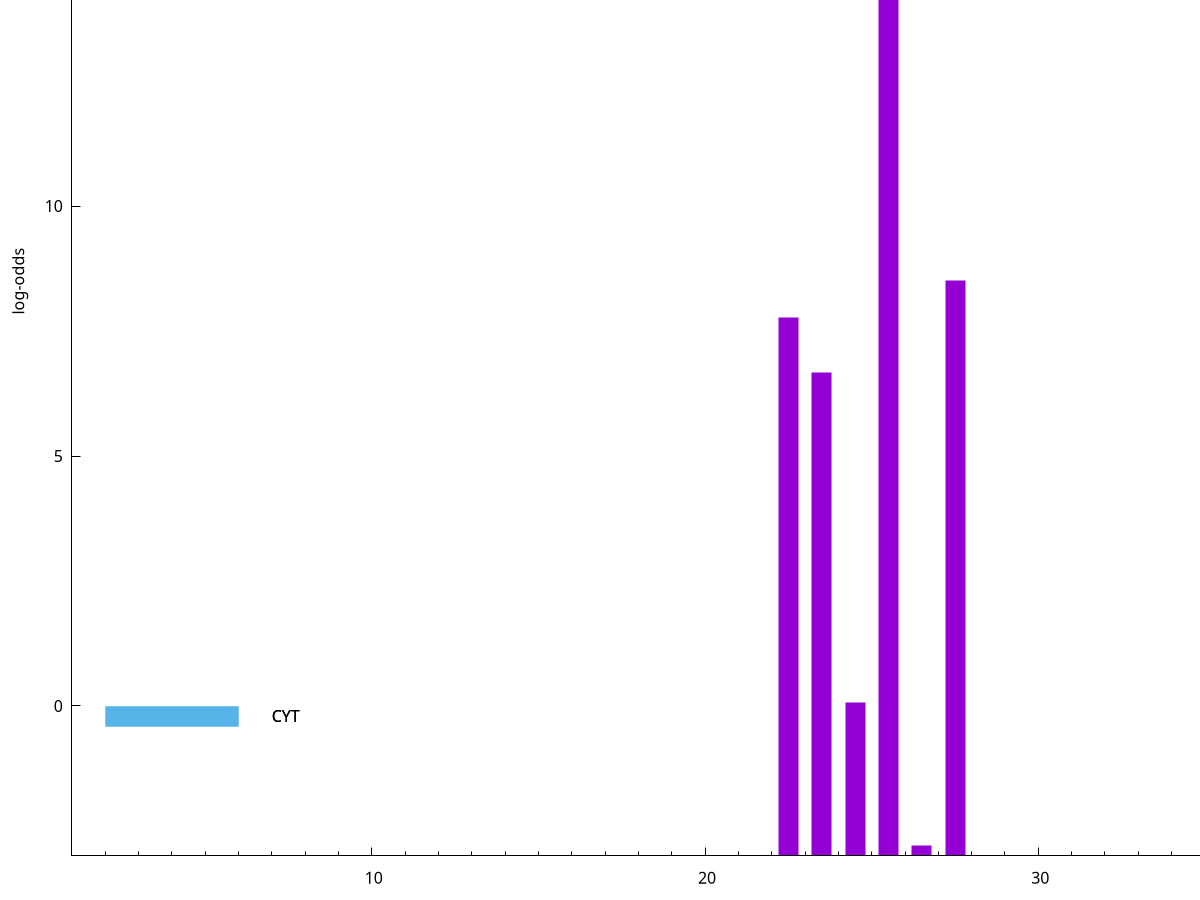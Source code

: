 set title "LipoP predictions for SRR5666568.gff"
set size 2., 1.4
set xrange [1:70] 
set mxtics 10
set yrange [-3:20]
set y2range [0:23]
set ylabel "log-odds"
set term postscript eps color solid "Helvetica" 30
set output "SRR5666568.gff49.eps"
set arrow from 2,16.3286 to 6,16.3286 nohead lt 1 lw 20
set label "SpI" at 7,16.3286
set arrow from 2,-0.200913 to 6,-0.200913 nohead lt 3 lw 20
set label "CYT" at 7,-0.200913
set arrow from 2,-0.200913 to 6,-0.200913 nohead lt 3 lw 20
set label "CYT" at 7,-0.200913
set arrow from 2,16.3286 to 6,16.3286 nohead lt 1 lw 20
set label "SpI" at 7,16.3286
# NOTE: The scores below are the log-odds scores with the threshold
# NOTE: subtracted (a hack to make gnuplot make the histogram all
# NOTE: look nice).
plot "-" axes x1y2 title "" with impulses lt 1 lw 20
25.500000 19.316500
27.500000 11.515150
22.500000 10.777340
23.500000 9.674660
24.500000 3.066586
26.500000 0.217600
e
exit
